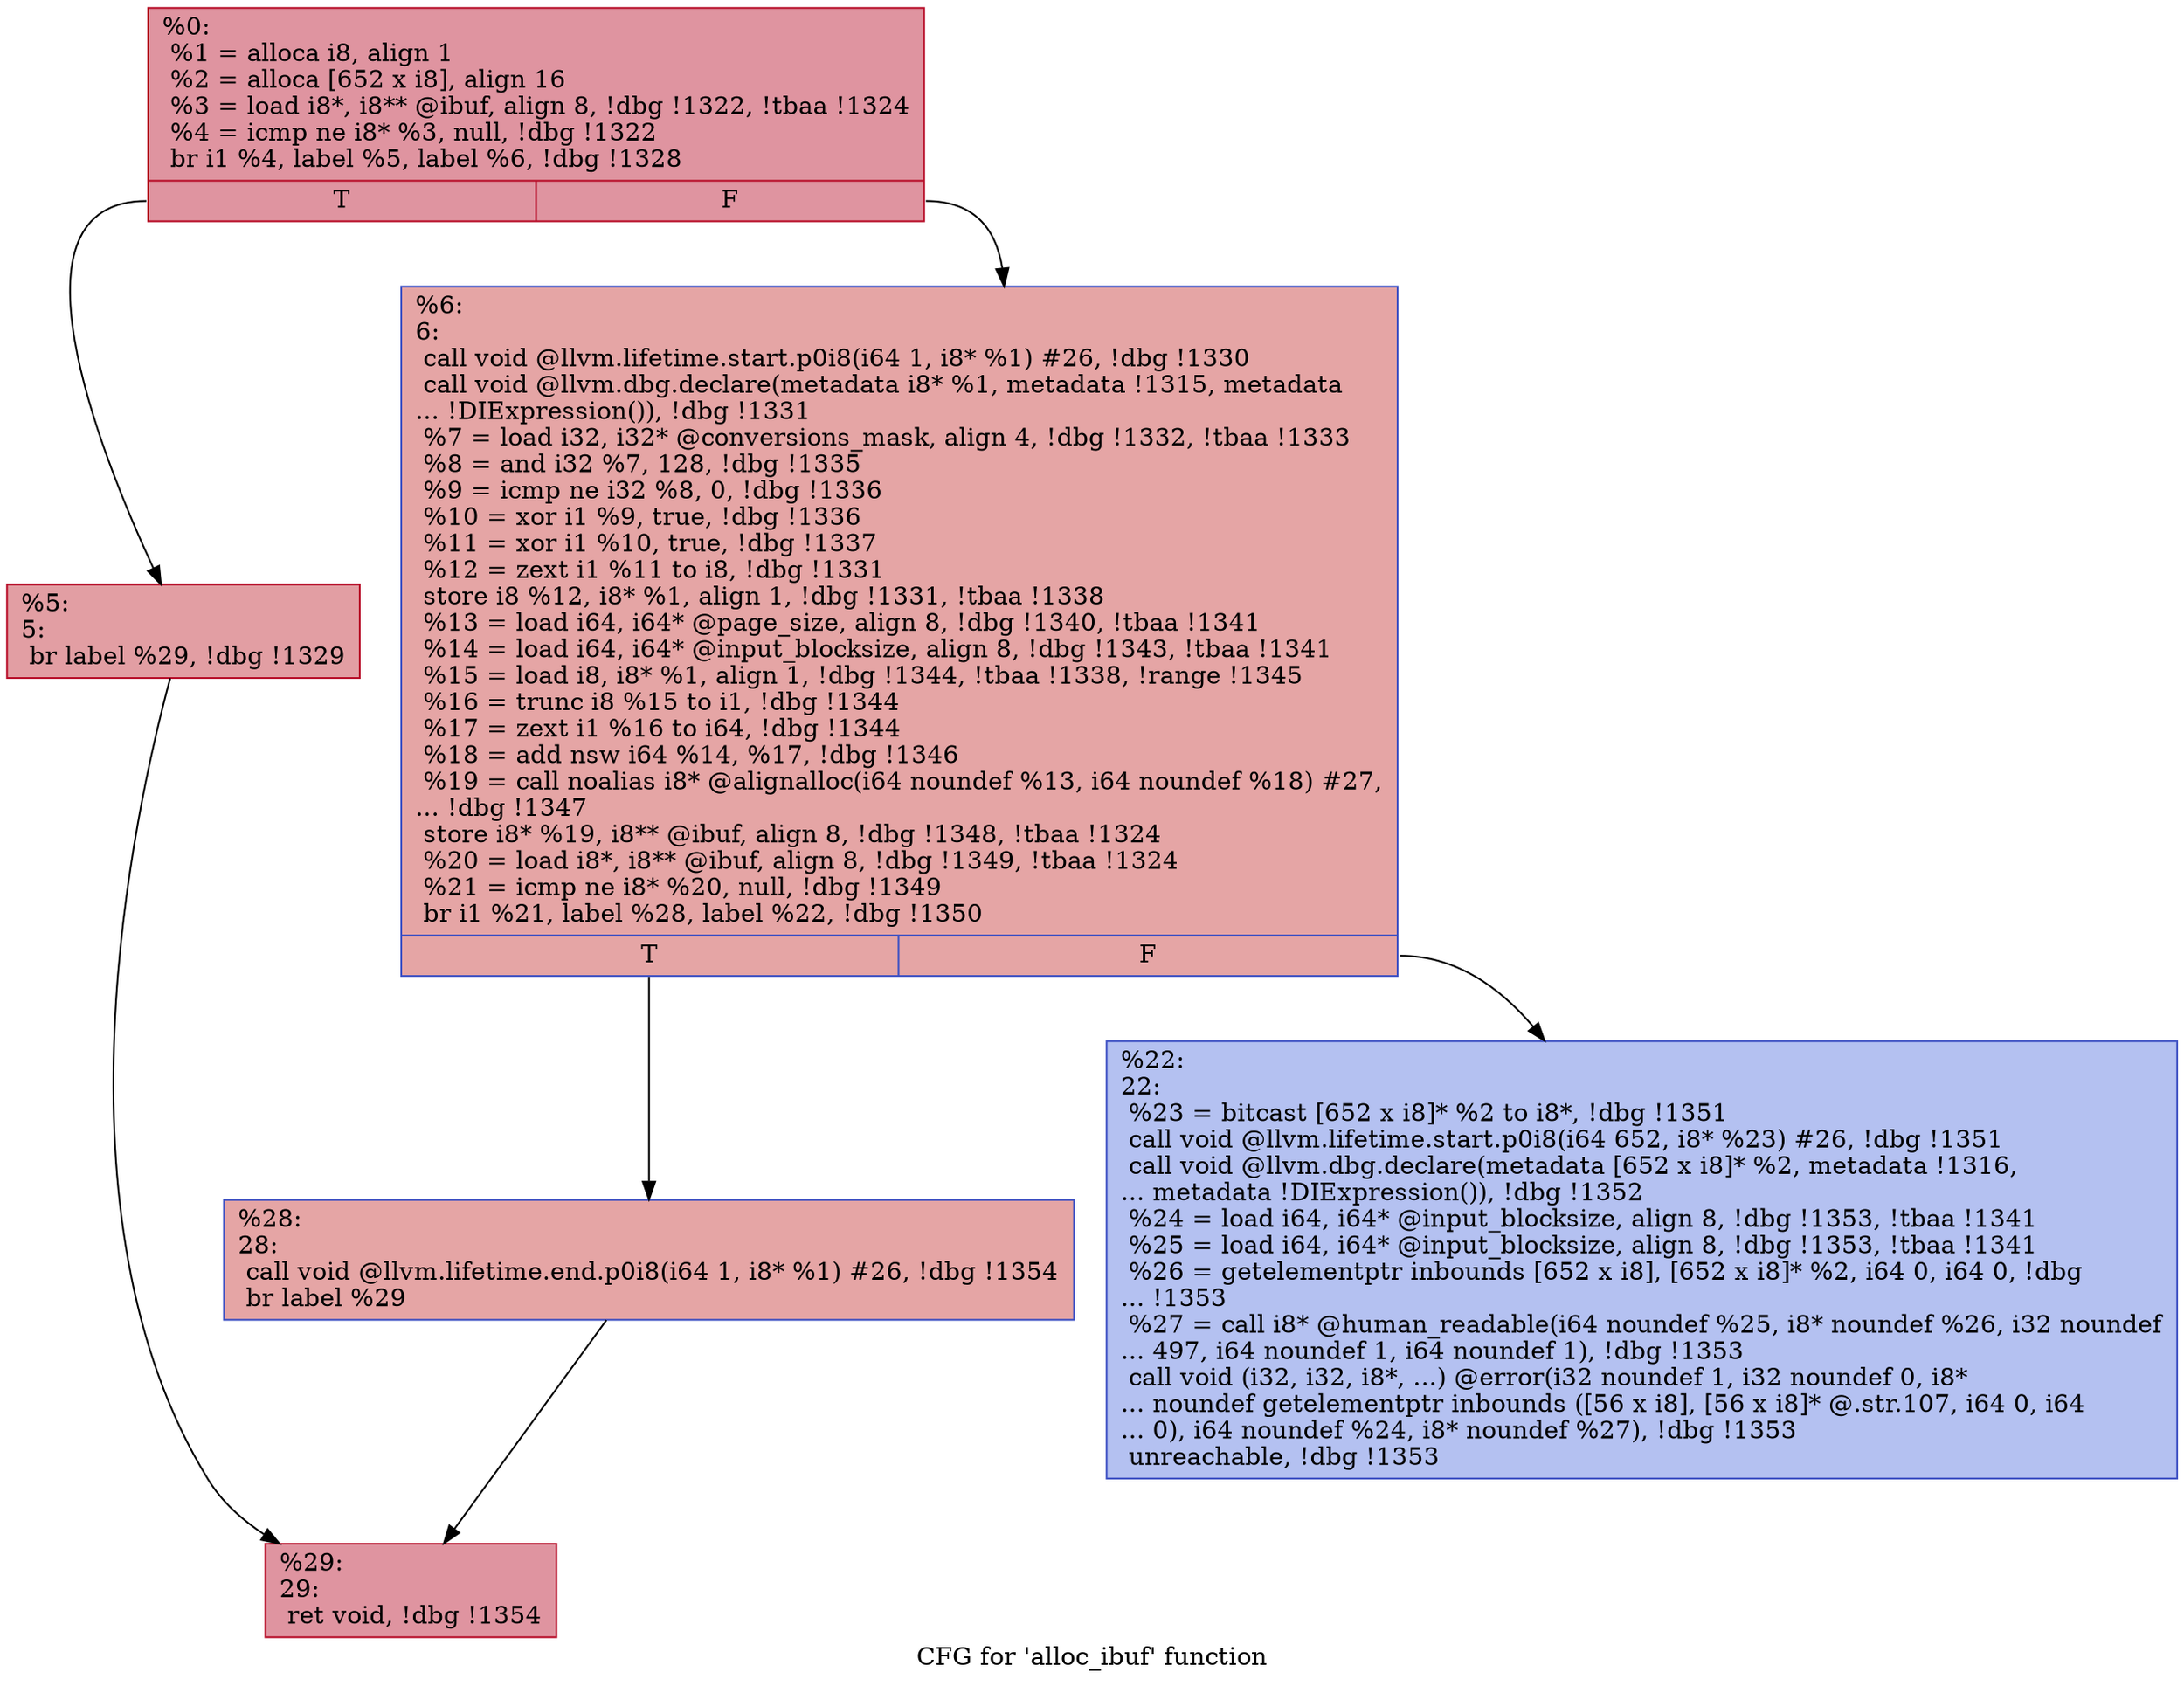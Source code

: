digraph "CFG for 'alloc_ibuf' function" {
	label="CFG for 'alloc_ibuf' function";

	Node0xf22bf0 [shape=record,color="#b70d28ff", style=filled, fillcolor="#b70d2870",label="{%0:\l  %1 = alloca i8, align 1\l  %2 = alloca [652 x i8], align 16\l  %3 = load i8*, i8** @ibuf, align 8, !dbg !1322, !tbaa !1324\l  %4 = icmp ne i8* %3, null, !dbg !1322\l  br i1 %4, label %5, label %6, !dbg !1328\l|{<s0>T|<s1>F}}"];
	Node0xf22bf0:s0 -> Node0xf22c80;
	Node0xf22bf0:s1 -> Node0xf22cd0;
	Node0xf22c80 [shape=record,color="#b70d28ff", style=filled, fillcolor="#be242e70",label="{%5:\l5:                                                \l  br label %29, !dbg !1329\l}"];
	Node0xf22c80 -> Node0xf22dc0;
	Node0xf22cd0 [shape=record,color="#3d50c3ff", style=filled, fillcolor="#c5333470",label="{%6:\l6:                                                \l  call void @llvm.lifetime.start.p0i8(i64 1, i8* %1) #26, !dbg !1330\l  call void @llvm.dbg.declare(metadata i8* %1, metadata !1315, metadata\l... !DIExpression()), !dbg !1331\l  %7 = load i32, i32* @conversions_mask, align 4, !dbg !1332, !tbaa !1333\l  %8 = and i32 %7, 128, !dbg !1335\l  %9 = icmp ne i32 %8, 0, !dbg !1336\l  %10 = xor i1 %9, true, !dbg !1336\l  %11 = xor i1 %10, true, !dbg !1337\l  %12 = zext i1 %11 to i8, !dbg !1331\l  store i8 %12, i8* %1, align 1, !dbg !1331, !tbaa !1338\l  %13 = load i64, i64* @page_size, align 8, !dbg !1340, !tbaa !1341\l  %14 = load i64, i64* @input_blocksize, align 8, !dbg !1343, !tbaa !1341\l  %15 = load i8, i8* %1, align 1, !dbg !1344, !tbaa !1338, !range !1345\l  %16 = trunc i8 %15 to i1, !dbg !1344\l  %17 = zext i1 %16 to i64, !dbg !1344\l  %18 = add nsw i64 %14, %17, !dbg !1346\l  %19 = call noalias i8* @alignalloc(i64 noundef %13, i64 noundef %18) #27,\l... !dbg !1347\l  store i8* %19, i8** @ibuf, align 8, !dbg !1348, !tbaa !1324\l  %20 = load i8*, i8** @ibuf, align 8, !dbg !1349, !tbaa !1324\l  %21 = icmp ne i8* %20, null, !dbg !1349\l  br i1 %21, label %28, label %22, !dbg !1350\l|{<s0>T|<s1>F}}"];
	Node0xf22cd0:s0 -> Node0xf22d70;
	Node0xf22cd0:s1 -> Node0xf22d20;
	Node0xf22d20 [shape=record,color="#3d50c3ff", style=filled, fillcolor="#5572df70",label="{%22:\l22:                                               \l  %23 = bitcast [652 x i8]* %2 to i8*, !dbg !1351\l  call void @llvm.lifetime.start.p0i8(i64 652, i8* %23) #26, !dbg !1351\l  call void @llvm.dbg.declare(metadata [652 x i8]* %2, metadata !1316,\l... metadata !DIExpression()), !dbg !1352\l  %24 = load i64, i64* @input_blocksize, align 8, !dbg !1353, !tbaa !1341\l  %25 = load i64, i64* @input_blocksize, align 8, !dbg !1353, !tbaa !1341\l  %26 = getelementptr inbounds [652 x i8], [652 x i8]* %2, i64 0, i64 0, !dbg\l... !1353\l  %27 = call i8* @human_readable(i64 noundef %25, i8* noundef %26, i32 noundef\l... 497, i64 noundef 1, i64 noundef 1), !dbg !1353\l  call void (i32, i32, i8*, ...) @error(i32 noundef 1, i32 noundef 0, i8*\l... noundef getelementptr inbounds ([56 x i8], [56 x i8]* @.str.107, i64 0, i64\l... 0), i64 noundef %24, i8* noundef %27), !dbg !1353\l  unreachable, !dbg !1353\l}"];
	Node0xf22d70 [shape=record,color="#3d50c3ff", style=filled, fillcolor="#c5333470",label="{%28:\l28:                                               \l  call void @llvm.lifetime.end.p0i8(i64 1, i8* %1) #26, !dbg !1354\l  br label %29\l}"];
	Node0xf22d70 -> Node0xf22dc0;
	Node0xf22dc0 [shape=record,color="#b70d28ff", style=filled, fillcolor="#b70d2870",label="{%29:\l29:                                               \l  ret void, !dbg !1354\l}"];
}
